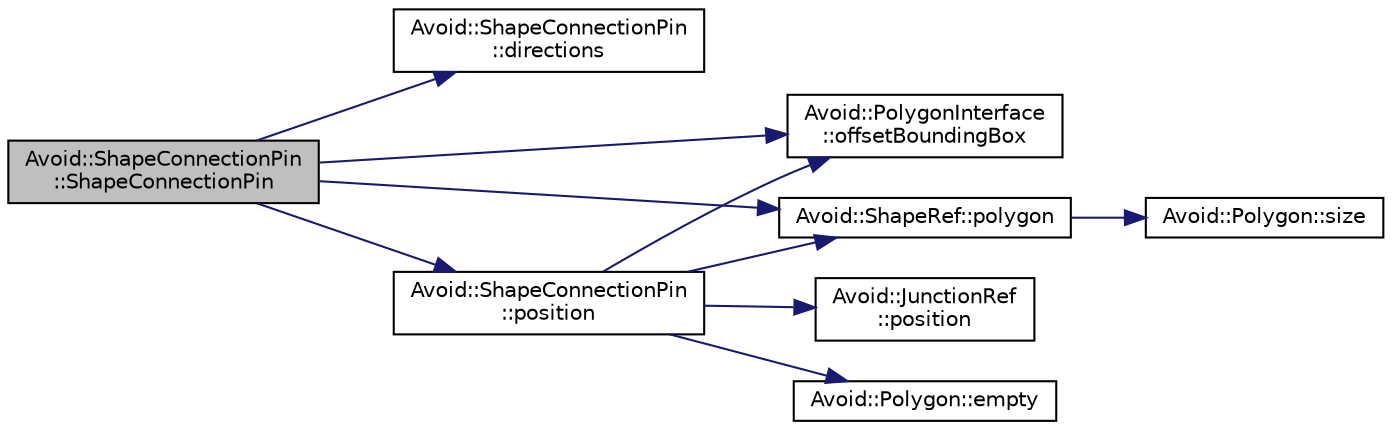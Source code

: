 digraph "Avoid::ShapeConnectionPin::ShapeConnectionPin"
{
  edge [fontname="Helvetica",fontsize="10",labelfontname="Helvetica",labelfontsize="10"];
  node [fontname="Helvetica",fontsize="10",shape=record];
  rankdir="LR";
  Node0 [label="Avoid::ShapeConnectionPin\l::ShapeConnectionPin",height=0.2,width=0.4,color="black", fillcolor="grey75", style="filled", fontcolor="black"];
  Node0 -> Node1 [color="midnightblue",fontsize="10",style="solid",fontname="Helvetica"];
  Node1 [label="Avoid::ShapeConnectionPin\l::directions",height=0.2,width=0.4,color="black", fillcolor="white", style="filled",URL="$classAvoid_1_1ShapeConnectionPin.html#a3338c7b8187a973e12fa57d3156e8b96",tooltip="Returns the directions in which this connection pin has visibility. "];
  Node0 -> Node2 [color="midnightblue",fontsize="10",style="solid",fontname="Helvetica"];
  Node2 [label="Avoid::PolygonInterface\l::offsetBoundingBox",height=0.2,width=0.4,color="black", fillcolor="white", style="filled",URL="$classAvoid_1_1PolygonInterface.html#af10740857ee9fd5f9dedfb71a9b42630",tooltip="Returns the bounding rectangle that contains this polygon with optionally some buffer space around it..."];
  Node0 -> Node3 [color="midnightblue",fontsize="10",style="solid",fontname="Helvetica"];
  Node3 [label="Avoid::ShapeRef::polygon",height=0.2,width=0.4,color="black", fillcolor="white", style="filled",URL="$classAvoid_1_1ShapeRef.html#aa0a5e8382c7674933e09207bc6e47564",tooltip="Returns a reference to the polygon boundary of this shape. "];
  Node3 -> Node4 [color="midnightblue",fontsize="10",style="solid",fontname="Helvetica"];
  Node4 [label="Avoid::Polygon::size",height=0.2,width=0.4,color="black", fillcolor="white", style="filled",URL="$classAvoid_1_1Polygon.html#a2f9e9c8c78407eefbde944e663d9711e",tooltip="Returns the number of points in this polygon. "];
  Node0 -> Node5 [color="midnightblue",fontsize="10",style="solid",fontname="Helvetica"];
  Node5 [label="Avoid::ShapeConnectionPin\l::position",height=0.2,width=0.4,color="black", fillcolor="white", style="filled",URL="$classAvoid_1_1ShapeConnectionPin.html#a68fb685af93fee972b116334b0d314fa",tooltip="Returns the position of this connection pin. "];
  Node5 -> Node6 [color="midnightblue",fontsize="10",style="solid",fontname="Helvetica"];
  Node6 [label="Avoid::JunctionRef\l::position",height=0.2,width=0.4,color="black", fillcolor="white", style="filled",URL="$classAvoid_1_1JunctionRef.html#af66cab7216d077ac124674c7c5f08e05",tooltip="Returns the position of this junction. "];
  Node5 -> Node7 [color="midnightblue",fontsize="10",style="solid",fontname="Helvetica"];
  Node7 [label="Avoid::Polygon::empty",height=0.2,width=0.4,color="black", fillcolor="white", style="filled",URL="$classAvoid_1_1Polygon.html#a477d0e8e93509d7955d1f4b4ca0abb0d",tooltip="Returns true if this polygon is empty. "];
  Node5 -> Node3 [color="midnightblue",fontsize="10",style="solid",fontname="Helvetica"];
  Node5 -> Node2 [color="midnightblue",fontsize="10",style="solid",fontname="Helvetica"];
}
